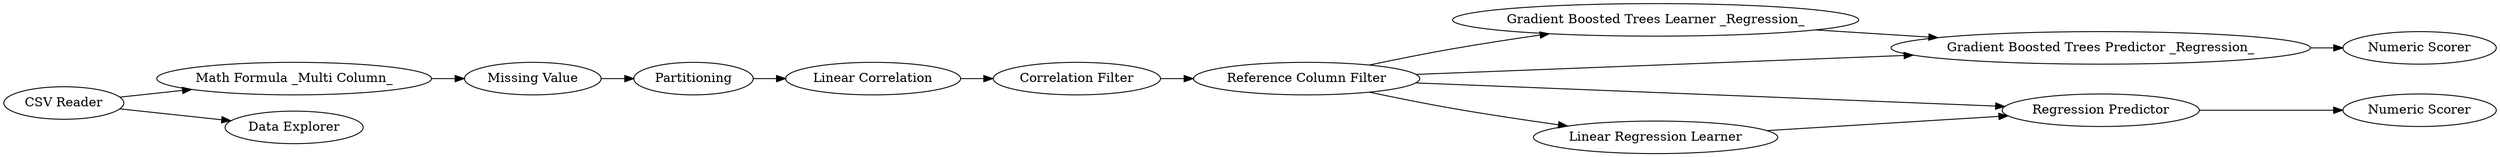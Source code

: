 digraph {
	7 -> 8
	8 -> 13
	4 -> 5
	8 -> 10
	8 -> 9
	3 -> 4
	13 -> 14
	8 -> 14
	14 -> 15
	1 -> 2
	9 -> 10
	5 -> 6
	6 -> 7
	10 -> 11
	1 -> 3
	5 [label=Partitioning]
	13 [label="Gradient Boosted Trees Learner _Regression_"]
	1 [label="CSV Reader"]
	7 [label="Correlation Filter"]
	9 [label="Linear Regression Learner"]
	11 [label="Numeric Scorer"]
	4 [label="Missing Value"]
	6 [label="Linear Correlation"]
	8 [label="Reference Column Filter"]
	15 [label="Numeric Scorer"]
	14 [label="Gradient Boosted Trees Predictor _Regression_"]
	3 [label="Math Formula _Multi Column_"]
	2 [label="Data Explorer"]
	10 [label="Regression Predictor"]
	rankdir=LR
}
